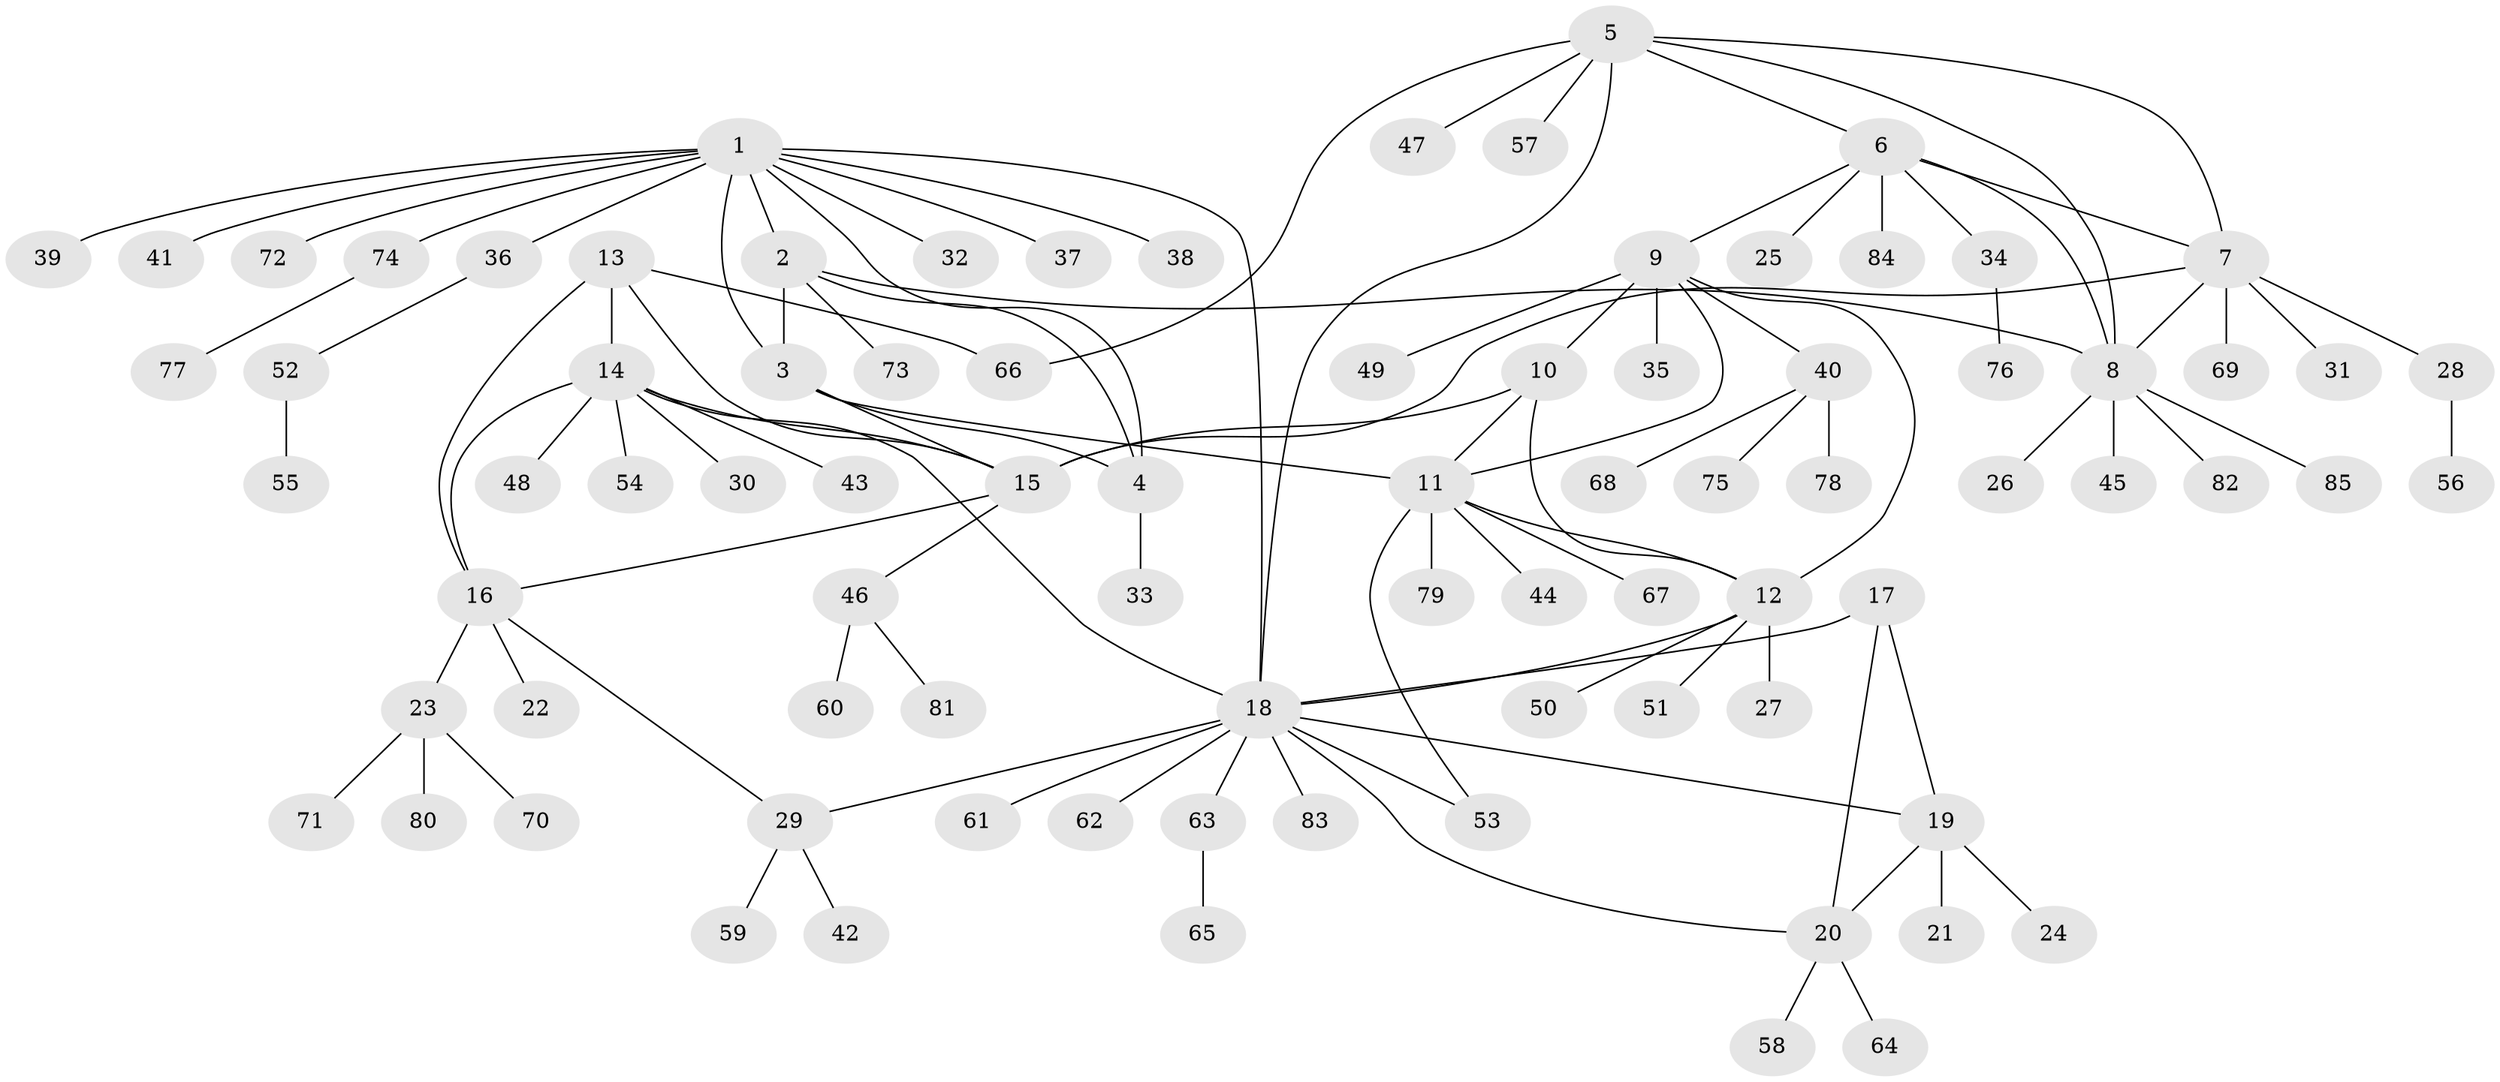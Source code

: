 // coarse degree distribution, {13: 0.015625, 4: 0.046875, 2: 0.046875, 5: 0.015625, 10: 0.03125, 6: 0.03125, 3: 0.078125, 7: 0.015625, 9: 0.015625, 11: 0.015625, 1: 0.6875}
// Generated by graph-tools (version 1.1) at 2025/42/03/06/25 10:42:09]
// undirected, 85 vertices, 108 edges
graph export_dot {
graph [start="1"]
  node [color=gray90,style=filled];
  1;
  2;
  3;
  4;
  5;
  6;
  7;
  8;
  9;
  10;
  11;
  12;
  13;
  14;
  15;
  16;
  17;
  18;
  19;
  20;
  21;
  22;
  23;
  24;
  25;
  26;
  27;
  28;
  29;
  30;
  31;
  32;
  33;
  34;
  35;
  36;
  37;
  38;
  39;
  40;
  41;
  42;
  43;
  44;
  45;
  46;
  47;
  48;
  49;
  50;
  51;
  52;
  53;
  54;
  55;
  56;
  57;
  58;
  59;
  60;
  61;
  62;
  63;
  64;
  65;
  66;
  67;
  68;
  69;
  70;
  71;
  72;
  73;
  74;
  75;
  76;
  77;
  78;
  79;
  80;
  81;
  82;
  83;
  84;
  85;
  1 -- 2;
  1 -- 3;
  1 -- 4;
  1 -- 18;
  1 -- 32;
  1 -- 36;
  1 -- 37;
  1 -- 38;
  1 -- 39;
  1 -- 41;
  1 -- 72;
  1 -- 74;
  2 -- 3;
  2 -- 4;
  2 -- 8;
  2 -- 73;
  3 -- 4;
  3 -- 11;
  3 -- 15;
  4 -- 33;
  5 -- 6;
  5 -- 7;
  5 -- 8;
  5 -- 18;
  5 -- 47;
  5 -- 57;
  5 -- 66;
  6 -- 7;
  6 -- 8;
  6 -- 9;
  6 -- 25;
  6 -- 34;
  6 -- 84;
  7 -- 8;
  7 -- 15;
  7 -- 28;
  7 -- 31;
  7 -- 69;
  8 -- 26;
  8 -- 45;
  8 -- 82;
  8 -- 85;
  9 -- 10;
  9 -- 11;
  9 -- 12;
  9 -- 35;
  9 -- 40;
  9 -- 49;
  10 -- 11;
  10 -- 12;
  10 -- 15;
  11 -- 12;
  11 -- 44;
  11 -- 53;
  11 -- 67;
  11 -- 79;
  12 -- 18;
  12 -- 27;
  12 -- 50;
  12 -- 51;
  13 -- 14;
  13 -- 15;
  13 -- 16;
  13 -- 66;
  14 -- 15;
  14 -- 16;
  14 -- 18;
  14 -- 30;
  14 -- 43;
  14 -- 48;
  14 -- 54;
  15 -- 16;
  15 -- 46;
  16 -- 22;
  16 -- 23;
  16 -- 29;
  17 -- 18;
  17 -- 19;
  17 -- 20;
  18 -- 19;
  18 -- 20;
  18 -- 29;
  18 -- 53;
  18 -- 61;
  18 -- 62;
  18 -- 63;
  18 -- 83;
  19 -- 20;
  19 -- 21;
  19 -- 24;
  20 -- 58;
  20 -- 64;
  23 -- 70;
  23 -- 71;
  23 -- 80;
  28 -- 56;
  29 -- 42;
  29 -- 59;
  34 -- 76;
  36 -- 52;
  40 -- 68;
  40 -- 75;
  40 -- 78;
  46 -- 60;
  46 -- 81;
  52 -- 55;
  63 -- 65;
  74 -- 77;
}
